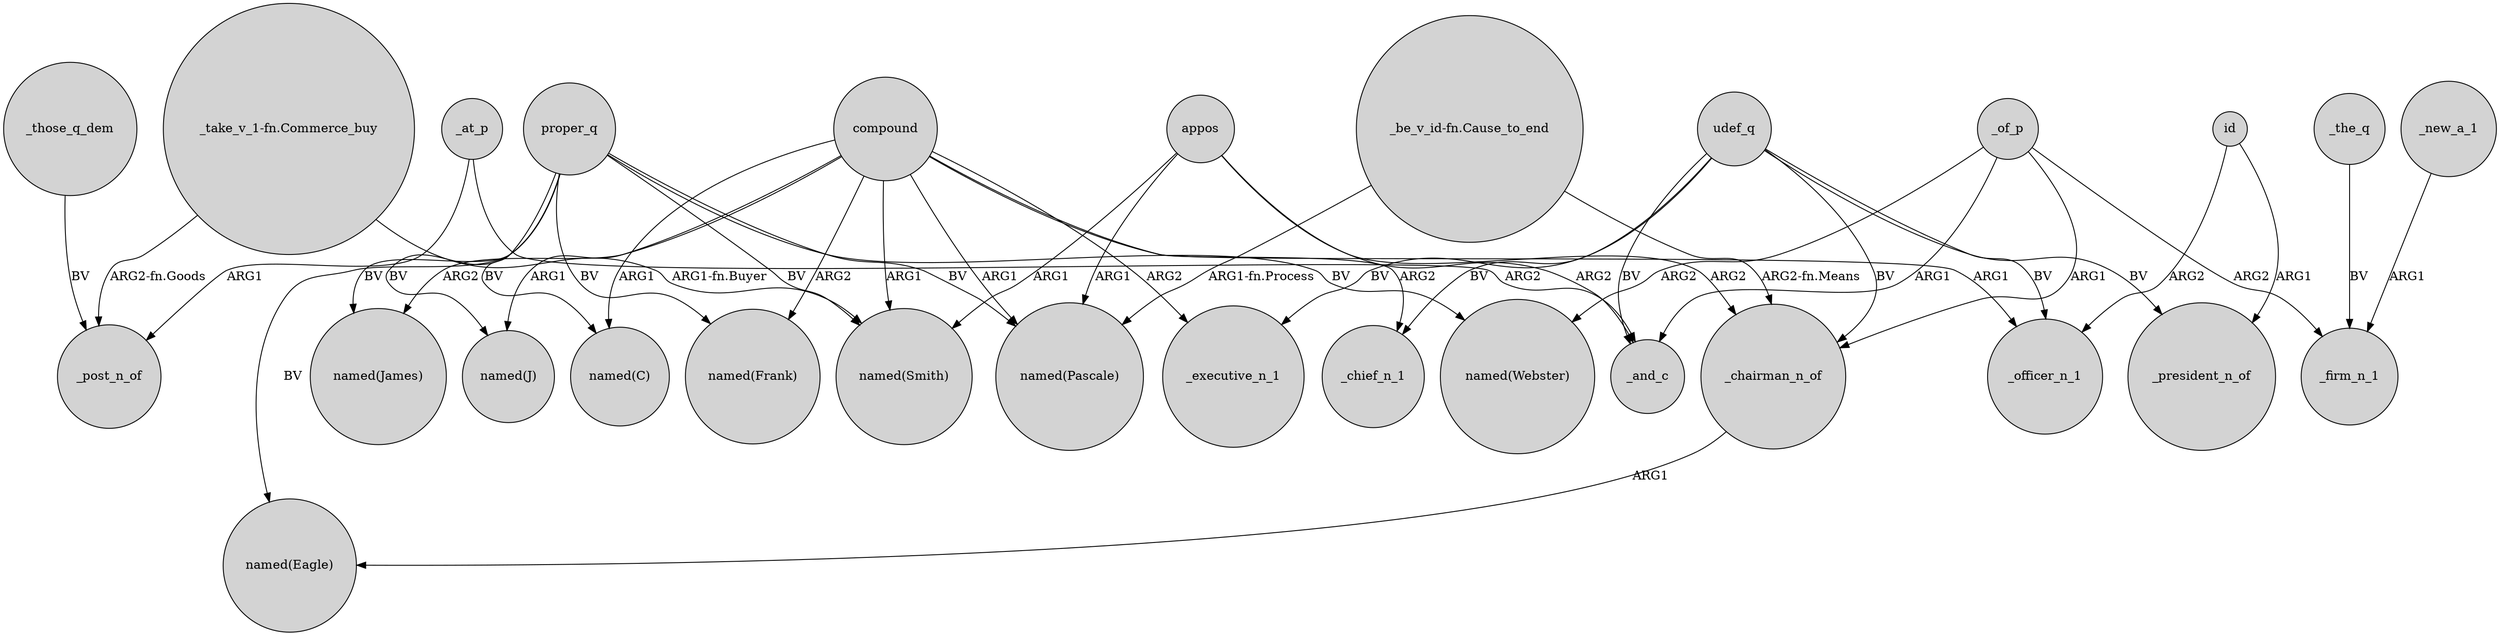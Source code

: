 digraph {
	node [shape=circle style=filled]
	_at_p -> _post_n_of [label=ARG1]
	"_be_v_id-fn.Cause_to_end" -> _chairman_n_of [label="ARG2-fn.Means"]
	proper_q -> "named(C)" [label=BV]
	compound -> _chief_n_1 [label=ARG2]
	appos -> _and_c [label=ARG2]
	proper_q -> "named(James)" [label=BV]
	"_be_v_id-fn.Cause_to_end" -> "named(Pascale)" [label="ARG1-fn.Process"]
	proper_q -> "named(Smith)" [label=BV]
	udef_q -> _chairman_n_of [label=BV]
	compound -> "named(J)" [label=ARG1]
	udef_q -> _chief_n_1 [label=BV]
	proper_q -> "named(Eagle)" [label=BV]
	proper_q -> "named(Pascale)" [label=BV]
	compound -> "named(Frank)" [label=ARG2]
	"_take_v_1-fn.Commerce_buy" -> _post_n_of [label="ARG2-fn.Goods"]
	udef_q -> _and_c [label=BV]
	"_take_v_1-fn.Commerce_buy" -> "named(Smith)" [label="ARG1-fn.Buyer"]
	compound -> "named(Smith)" [label=ARG1]
	_of_p -> _and_c [label=ARG1]
	_chairman_n_of -> "named(Eagle)" [label=ARG1]
	_those_q_dem -> _post_n_of [label=BV]
	udef_q -> _executive_n_1 [label=BV]
	_at_p -> _and_c [label=ARG2]
	id -> _president_n_of [label=ARG1]
	_the_q -> _firm_n_1 [label=BV]
	proper_q -> "named(Frank)" [label=BV]
	_of_p -> _chairman_n_of [label=ARG1]
	_new_a_1 -> _firm_n_1 [label=ARG1]
	proper_q -> "named(Webster)" [label=BV]
	compound -> "named(Pascale)" [label=ARG1]
	appos -> "named(Pascale)" [label=ARG1]
	compound -> _officer_n_1 [label=ARG1]
	udef_q -> _officer_n_1 [label=BV]
	_of_p -> "named(Webster)" [label=ARG2]
	compound -> "named(James)" [label=ARG2]
	_of_p -> _firm_n_1 [label=ARG2]
	appos -> _chairman_n_of [label=ARG2]
	udef_q -> _president_n_of [label=BV]
	proper_q -> "named(J)" [label=BV]
	id -> _officer_n_1 [label=ARG2]
	compound -> _executive_n_1 [label=ARG2]
	compound -> "named(C)" [label=ARG1]
	appos -> "named(Smith)" [label=ARG1]
}
